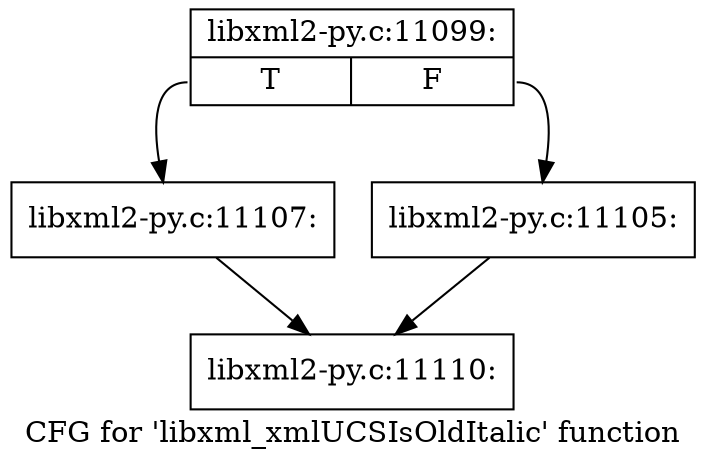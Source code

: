 digraph "CFG for 'libxml_xmlUCSIsOldItalic' function" {
	label="CFG for 'libxml_xmlUCSIsOldItalic' function";

	Node0x460d500 [shape=record,label="{libxml2-py.c:11099:|{<s0>T|<s1>F}}"];
	Node0x460d500:s0 -> Node0x4611290;
	Node0x460d500:s1 -> Node0x4611240;
	Node0x4611240 [shape=record,label="{libxml2-py.c:11105:}"];
	Node0x4611240 -> Node0x460eb20;
	Node0x4611290 [shape=record,label="{libxml2-py.c:11107:}"];
	Node0x4611290 -> Node0x460eb20;
	Node0x460eb20 [shape=record,label="{libxml2-py.c:11110:}"];
}
